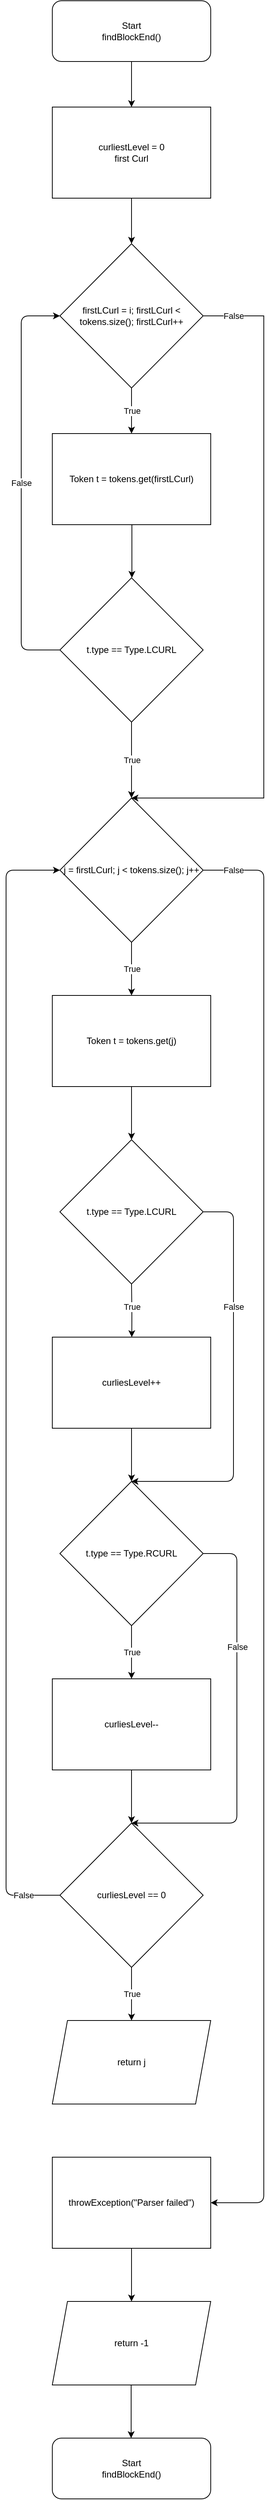 <mxfile version="13.7.3" type="device"><diagram id="eOsqjFtl7ycSVgzmTtOg" name="Seite-1"><mxGraphModel dx="585" dy="713" grid="1" gridSize="10" guides="1" tooltips="1" connect="1" arrows="1" fold="1" page="1" pageScale="1" pageWidth="827" pageHeight="1169" math="0" shadow="0"><root><mxCell id="0"/><mxCell id="1" parent="0"/><mxCell id="b6DEh84-19G4fNHclAWw-1" value="Start&lt;br&gt;findBlockEnd()" style="rounded=1;whiteSpace=wrap;html=1;" vertex="1" parent="1"><mxGeometry x="81" y="40" width="209" height="80" as="geometry"/></mxCell><mxCell id="b6DEh84-19G4fNHclAWw-2" value="curliestLevel = 0&lt;br&gt;first Curl" style="rounded=0;whiteSpace=wrap;html=1;" vertex="1" parent="1"><mxGeometry x="81" y="180" width="209" height="120" as="geometry"/></mxCell><mxCell id="b6DEh84-19G4fNHclAWw-3" value="" style="endArrow=classic;html=1;exitX=0.5;exitY=1;exitDx=0;exitDy=0;entryX=0.5;entryY=0;entryDx=0;entryDy=0;" edge="1" parent="1" source="b6DEh84-19G4fNHclAWw-1" target="b6DEh84-19G4fNHclAWw-2"><mxGeometry width="50" height="50" relative="1" as="geometry"><mxPoint x="180" y="440" as="sourcePoint"/><mxPoint x="230" y="390" as="targetPoint"/></mxGeometry></mxCell><mxCell id="b6DEh84-19G4fNHclAWw-46" value="False" style="edgeStyle=orthogonalEdgeStyle;rounded=0;orthogonalLoop=1;jettySize=auto;html=1;exitX=1;exitY=0.5;exitDx=0;exitDy=0;entryX=0.5;entryY=0;entryDx=0;entryDy=0;" edge="1" parent="1" source="b6DEh84-19G4fNHclAWw-4" target="b6DEh84-19G4fNHclAWw-16"><mxGeometry x="-0.91" relative="1" as="geometry"><mxPoint x="370" y="1095" as="targetPoint"/><Array as="points"><mxPoint x="360" y="455"/><mxPoint x="360" y="1090"/></Array><mxPoint as="offset"/></mxGeometry></mxCell><mxCell id="b6DEh84-19G4fNHclAWw-4" value="firstLCurl = i; firstLCurl &amp;lt; tokens.size(); firstLCurl++" style="rhombus;whiteSpace=wrap;html=1;" vertex="1" parent="1"><mxGeometry x="91" y="360" width="189" height="190" as="geometry"/></mxCell><mxCell id="b6DEh84-19G4fNHclAWw-5" value="" style="endArrow=classic;html=1;exitX=0.5;exitY=1;exitDx=0;exitDy=0;entryX=0.5;entryY=0;entryDx=0;entryDy=0;" edge="1" parent="1" source="b6DEh84-19G4fNHclAWw-2" target="b6DEh84-19G4fNHclAWw-4"><mxGeometry width="50" height="50" relative="1" as="geometry"><mxPoint x="195.5" y="130" as="sourcePoint"/><mxPoint x="195.5" y="190" as="targetPoint"/></mxGeometry></mxCell><mxCell id="b6DEh84-19G4fNHclAWw-6" value="Token t = tokens.get(firstLCurl)" style="rounded=0;whiteSpace=wrap;html=1;" vertex="1" parent="1"><mxGeometry x="81" y="610" width="209" height="120" as="geometry"/></mxCell><mxCell id="b6DEh84-19G4fNHclAWw-8" value="True" style="endArrow=classic;html=1;exitX=0.5;exitY=1;exitDx=0;exitDy=0;" edge="1" parent="1" source="b6DEh84-19G4fNHclAWw-4" target="b6DEh84-19G4fNHclAWw-6"><mxGeometry width="50" height="50" relative="1" as="geometry"><mxPoint x="180" y="430" as="sourcePoint"/><mxPoint x="230" y="380" as="targetPoint"/></mxGeometry></mxCell><mxCell id="b6DEh84-19G4fNHclAWw-10" value="" style="endArrow=classic;html=1;" edge="1" parent="1"><mxGeometry width="50" height="50" relative="1" as="geometry"><mxPoint x="186" y="730" as="sourcePoint"/><mxPoint x="186" y="800" as="targetPoint"/></mxGeometry></mxCell><mxCell id="b6DEh84-19G4fNHclAWw-12" value="t.type == Type.LCURL" style="rhombus;whiteSpace=wrap;html=1;" vertex="1" parent="1"><mxGeometry x="91" y="800" width="189" height="190" as="geometry"/></mxCell><mxCell id="b6DEh84-19G4fNHclAWw-14" value="False" style="endArrow=classic;html=1;exitX=0;exitY=0.5;exitDx=0;exitDy=0;entryX=0;entryY=0.5;entryDx=0;entryDy=0;" edge="1" parent="1" source="b6DEh84-19G4fNHclAWw-12" target="b6DEh84-19G4fNHclAWw-4"><mxGeometry width="50" height="50" relative="1" as="geometry"><mxPoint x="180" y="750" as="sourcePoint"/><mxPoint x="40" y="450" as="targetPoint"/><Array as="points"><mxPoint x="40" y="895"/><mxPoint x="40" y="670"/><mxPoint x="40" y="455"/></Array></mxGeometry></mxCell><mxCell id="b6DEh84-19G4fNHclAWw-15" value="True" style="endArrow=classic;html=1;exitX=0.5;exitY=1;exitDx=0;exitDy=0;entryX=0.5;entryY=0;entryDx=0;entryDy=0;" edge="1" parent="1" source="b6DEh84-19G4fNHclAWw-12" target="b6DEh84-19G4fNHclAWw-16"><mxGeometry width="50" height="50" relative="1" as="geometry"><mxPoint x="180" y="750" as="sourcePoint"/><mxPoint x="186" y="1090" as="targetPoint"/></mxGeometry></mxCell><mxCell id="b6DEh84-19G4fNHclAWw-16" value="j = firstLCurl; j &amp;lt; tokens.size(); j++" style="rhombus;whiteSpace=wrap;html=1;" vertex="1" parent="1"><mxGeometry x="91" y="1090" width="189" height="190" as="geometry"/></mxCell><mxCell id="b6DEh84-19G4fNHclAWw-17" value="Token t = tokens.get(j)" style="rounded=0;whiteSpace=wrap;html=1;" vertex="1" parent="1"><mxGeometry x="81" y="1350" width="209" height="120" as="geometry"/></mxCell><mxCell id="b6DEh84-19G4fNHclAWw-18" value="True" style="endArrow=classic;html=1;exitX=0.5;exitY=1;exitDx=0;exitDy=0;" edge="1" parent="1" source="b6DEh84-19G4fNHclAWw-16" target="b6DEh84-19G4fNHclAWw-17"><mxGeometry width="50" height="50" relative="1" as="geometry"><mxPoint x="185" y="1280" as="sourcePoint"/><mxPoint x="185" y="1350" as="targetPoint"/></mxGeometry></mxCell><mxCell id="b6DEh84-19G4fNHclAWw-20" value="" style="endArrow=classic;html=1;entryX=0.5;entryY=0;entryDx=0;entryDy=0;" edge="1" parent="1" source="b6DEh84-19G4fNHclAWw-17" target="b6DEh84-19G4fNHclAWw-21"><mxGeometry width="50" height="50" relative="1" as="geometry"><mxPoint x="185" y="1470" as="sourcePoint"/><mxPoint x="185" y="1540" as="targetPoint"/></mxGeometry></mxCell><mxCell id="b6DEh84-19G4fNHclAWw-21" value="t.type == Type.LCURL" style="rhombus;whiteSpace=wrap;html=1;" vertex="1" parent="1"><mxGeometry x="91" y="1540" width="189" height="190" as="geometry"/></mxCell><mxCell id="b6DEh84-19G4fNHclAWw-22" value="curliesLevel++" style="rounded=0;whiteSpace=wrap;html=1;" vertex="1" parent="1"><mxGeometry x="81" y="1800" width="209" height="120" as="geometry"/></mxCell><mxCell id="b6DEh84-19G4fNHclAWw-23" value="True" style="endArrow=classic;html=1;exitX=0.5;exitY=1;exitDx=0;exitDy=0;" edge="1" parent="1" source="b6DEh84-19G4fNHclAWw-21" target="b6DEh84-19G4fNHclAWw-22"><mxGeometry x="-0.143" width="50" height="50" relative="1" as="geometry"><mxPoint x="185" y="1740" as="sourcePoint"/><mxPoint x="185" y="1800" as="targetPoint"/><Array as="points"><mxPoint x="186" y="1770"/></Array><mxPoint as="offset"/></mxGeometry></mxCell><mxCell id="b6DEh84-19G4fNHclAWw-24" value="" style="endArrow=classic;html=1;entryX=0.5;entryY=0;entryDx=0;entryDy=0;" edge="1" parent="1" target="b6DEh84-19G4fNHclAWw-25" source="b6DEh84-19G4fNHclAWw-22"><mxGeometry width="50" height="50" relative="1" as="geometry"><mxPoint x="185.5" y="1920" as="sourcePoint"/><mxPoint x="185" y="1990" as="targetPoint"/></mxGeometry></mxCell><mxCell id="b6DEh84-19G4fNHclAWw-25" value="t.type == Type.RCURL" style="rhombus;whiteSpace=wrap;html=1;" vertex="1" parent="1"><mxGeometry x="91" y="1990" width="189" height="190" as="geometry"/></mxCell><mxCell id="b6DEh84-19G4fNHclAWw-26" value="curliesLevel--" style="rounded=0;whiteSpace=wrap;html=1;" vertex="1" parent="1"><mxGeometry x="81" y="2250" width="209" height="120" as="geometry"/></mxCell><mxCell id="b6DEh84-19G4fNHclAWw-27" value="True" style="endArrow=classic;html=1;exitX=0.5;exitY=1;exitDx=0;exitDy=0;" edge="1" parent="1" source="b6DEh84-19G4fNHclAWw-25" target="b6DEh84-19G4fNHclAWw-26"><mxGeometry width="50" height="50" relative="1" as="geometry"><mxPoint x="185" y="2190" as="sourcePoint"/><mxPoint x="185" y="2250" as="targetPoint"/></mxGeometry></mxCell><mxCell id="b6DEh84-19G4fNHclAWw-28" value="False" style="endArrow=classic;html=1;exitX=1;exitY=0.5;exitDx=0;exitDy=0;entryX=0.5;entryY=0;entryDx=0;entryDy=0;" edge="1" parent="1" source="b6DEh84-19G4fNHclAWw-21" target="b6DEh84-19G4fNHclAWw-25"><mxGeometry x="-0.377" width="50" height="50" relative="1" as="geometry"><mxPoint x="180" y="1870" as="sourcePoint"/><mxPoint x="230" y="1820" as="targetPoint"/><Array as="points"><mxPoint x="320" y="1635"/><mxPoint x="320" y="1990"/></Array><mxPoint as="offset"/></mxGeometry></mxCell><mxCell id="b6DEh84-19G4fNHclAWw-30" value="" style="endArrow=classic;html=1;entryX=0.5;entryY=0;entryDx=0;entryDy=0;" edge="1" parent="1" source="b6DEh84-19G4fNHclAWw-26" target="b6DEh84-19G4fNHclAWw-31"><mxGeometry width="50" height="50" relative="1" as="geometry"><mxPoint x="185.08" y="2370" as="sourcePoint"/><mxPoint x="185.08" y="2440" as="targetPoint"/></mxGeometry></mxCell><mxCell id="b6DEh84-19G4fNHclAWw-31" value="curliesLevel == 0" style="rhombus;whiteSpace=wrap;html=1;" vertex="1" parent="1"><mxGeometry x="91" y="2440" width="189" height="190" as="geometry"/></mxCell><mxCell id="b6DEh84-19G4fNHclAWw-32" value="return j" style="shape=parallelogram;perimeter=parallelogramPerimeter;whiteSpace=wrap;html=1;fixedSize=1;" vertex="1" parent="1"><mxGeometry x="81" y="2700" width="209" height="110" as="geometry"/></mxCell><mxCell id="b6DEh84-19G4fNHclAWw-33" value="True" style="endArrow=classic;html=1;" edge="1" parent="1" source="b6DEh84-19G4fNHclAWw-31" target="b6DEh84-19G4fNHclAWw-32"><mxGeometry width="50" height="50" relative="1" as="geometry"><mxPoint x="185.08" y="2630" as="sourcePoint"/><mxPoint x="185.08" y="2700" as="targetPoint"/></mxGeometry></mxCell><mxCell id="b6DEh84-19G4fNHclAWw-34" value="False" style="endArrow=classic;html=1;exitX=1;exitY=0.5;exitDx=0;exitDy=0;entryX=0.5;entryY=0;entryDx=0;entryDy=0;" edge="1" parent="1" source="b6DEh84-19G4fNHclAWw-25" target="b6DEh84-19G4fNHclAWw-31"><mxGeometry x="-0.377" width="50" height="50" relative="1" as="geometry"><mxPoint x="284.5" y="2085" as="sourcePoint"/><mxPoint x="190" y="2440" as="targetPoint"/><Array as="points"><mxPoint x="324.5" y="2085"/><mxPoint x="324.5" y="2440"/></Array><mxPoint as="offset"/></mxGeometry></mxCell><mxCell id="b6DEh84-19G4fNHclAWw-35" value="False" style="endArrow=classic;html=1;exitX=0;exitY=0.5;exitDx=0;exitDy=0;entryX=0;entryY=0.5;entryDx=0;entryDy=0;" edge="1" parent="1" source="b6DEh84-19G4fNHclAWw-31" target="b6DEh84-19G4fNHclAWw-16"><mxGeometry x="-0.935" width="50" height="50" relative="1" as="geometry"><mxPoint x="470" y="2090" as="sourcePoint"/><mxPoint x="520" y="2040" as="targetPoint"/><Array as="points"><mxPoint x="20" y="2535"/><mxPoint x="20" y="1185"/></Array><mxPoint as="offset"/></mxGeometry></mxCell><mxCell id="b6DEh84-19G4fNHclAWw-36" value="throwException(&quot;Parser failed&quot;)" style="rounded=0;whiteSpace=wrap;html=1;" vertex="1" parent="1"><mxGeometry x="81" y="2880" width="209" height="120" as="geometry"/></mxCell><mxCell id="b6DEh84-19G4fNHclAWw-37" value="False" style="endArrow=classic;html=1;entryX=1;entryY=0.5;entryDx=0;entryDy=0;exitX=1;exitY=0.5;exitDx=0;exitDy=0;" edge="1" parent="1" source="b6DEh84-19G4fNHclAWw-16" target="b6DEh84-19G4fNHclAWw-36"><mxGeometry x="-0.958" width="50" height="50" relative="1" as="geometry"><mxPoint x="590" y="3080" as="sourcePoint"/><mxPoint x="640" y="3030" as="targetPoint"/><Array as="points"><mxPoint x="360" y="1185"/><mxPoint x="360" y="2940"/></Array><mxPoint as="offset"/></mxGeometry></mxCell><mxCell id="b6DEh84-19G4fNHclAWw-39" value="" style="endArrow=classic;html=1;entryX=0.5;entryY=0;entryDx=0;entryDy=0;" edge="1" parent="1" source="b6DEh84-19G4fNHclAWw-36" target="b6DEh84-19G4fNHclAWw-40"><mxGeometry width="50" height="50" relative="1" as="geometry"><mxPoint x="185" y="3000" as="sourcePoint"/><mxPoint x="185" y="3070" as="targetPoint"/></mxGeometry></mxCell><mxCell id="b6DEh84-19G4fNHclAWw-40" value="return -1" style="shape=parallelogram;perimeter=parallelogramPerimeter;whiteSpace=wrap;html=1;fixedSize=1;" vertex="1" parent="1"><mxGeometry x="81" y="3070" width="209" height="110" as="geometry"/></mxCell><mxCell id="b6DEh84-19G4fNHclAWw-41" value="Start&lt;br&gt;findBlockEnd()" style="rounded=1;whiteSpace=wrap;html=1;" vertex="1" parent="1"><mxGeometry x="81" y="3250" width="209" height="80" as="geometry"/></mxCell><mxCell id="b6DEh84-19G4fNHclAWw-42" value="" style="endArrow=classic;html=1;" edge="1" parent="1"><mxGeometry width="50" height="50" relative="1" as="geometry"><mxPoint x="185" y="3180" as="sourcePoint"/><mxPoint x="185" y="3250" as="targetPoint"/></mxGeometry></mxCell></root></mxGraphModel></diagram></mxfile>